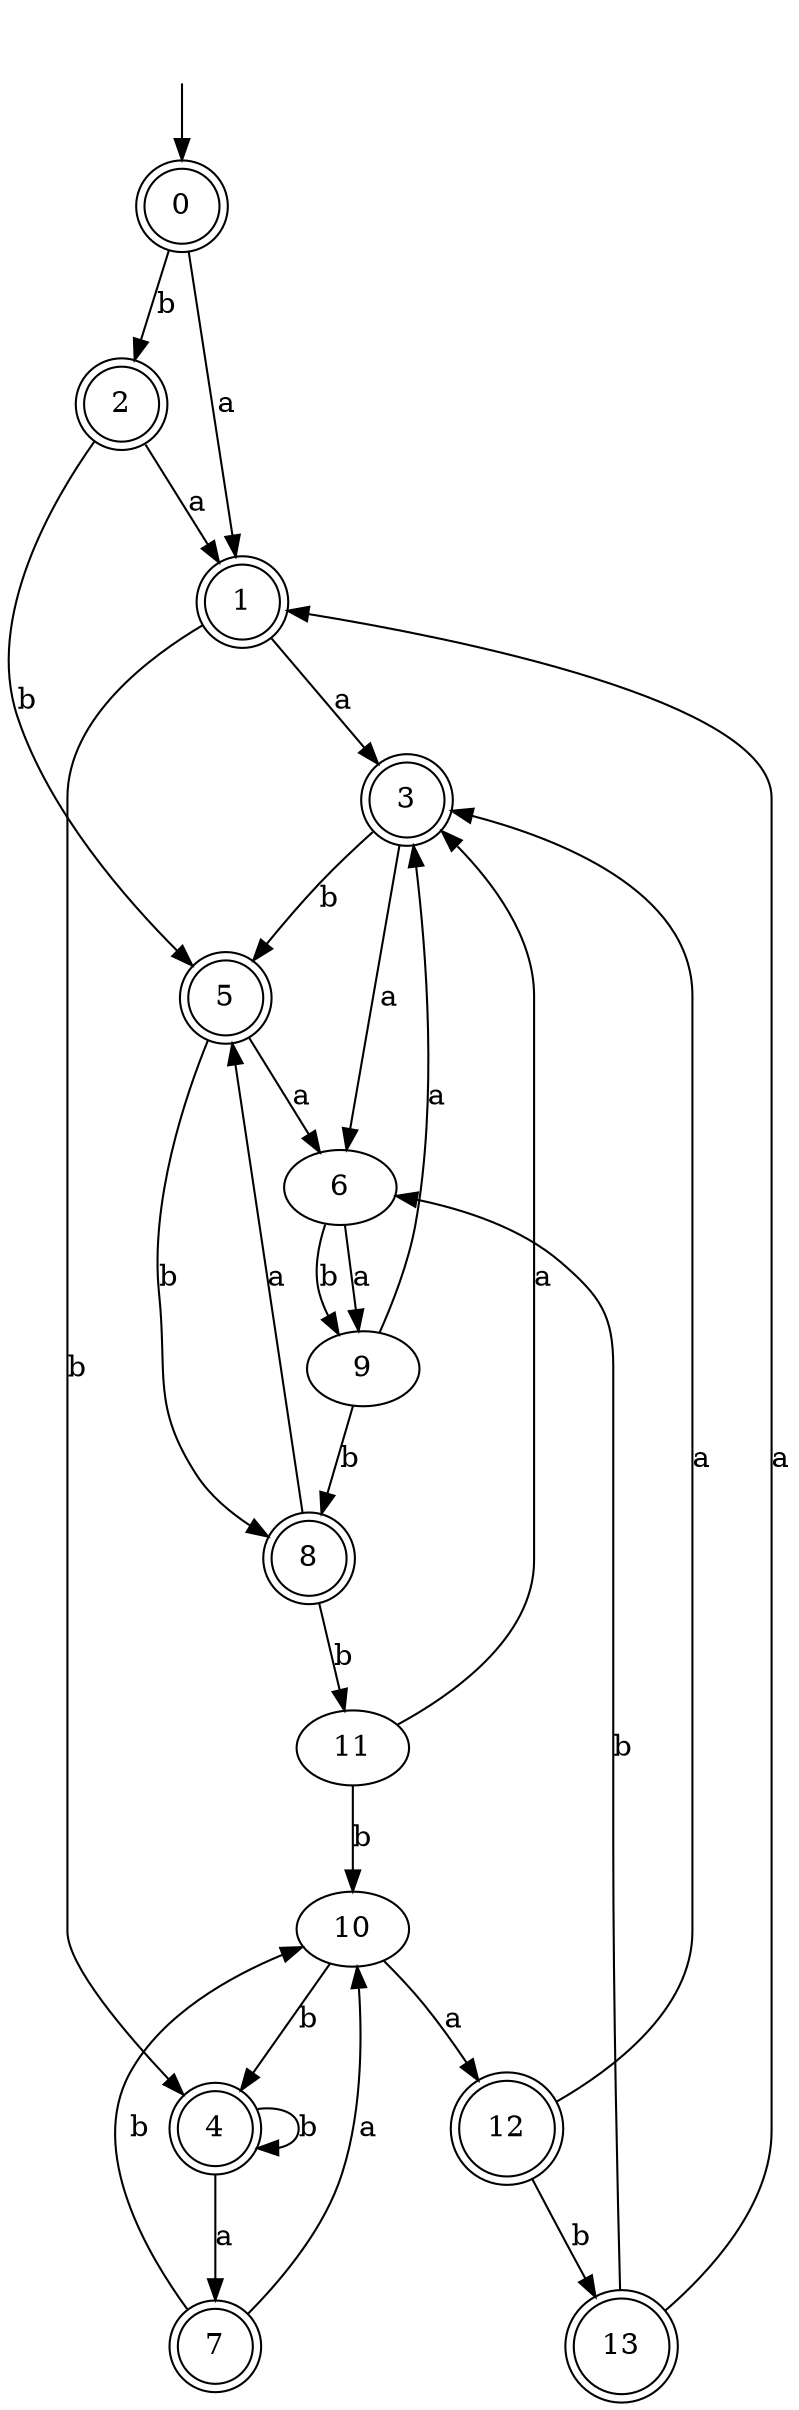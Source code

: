 digraph RandomDFA {
  __start0 [label="", shape=none];
  __start0 -> 0 [label=""];
  0 [shape=circle] [shape=doublecircle]
  0 -> 1 [label="a"]
  0 -> 2 [label="b"]
  1 [shape=doublecircle]
  1 -> 3 [label="a"]
  1 -> 4 [label="b"]
  2 [shape=doublecircle]
  2 -> 1 [label="a"]
  2 -> 5 [label="b"]
  3 [shape=doublecircle]
  3 -> 6 [label="a"]
  3 -> 5 [label="b"]
  4 [shape=doublecircle]
  4 -> 7 [label="a"]
  4 -> 4 [label="b"]
  5 [shape=doublecircle]
  5 -> 6 [label="a"]
  5 -> 8 [label="b"]
  6
  6 -> 9 [label="a"]
  6 -> 9 [label="b"]
  7 [shape=doublecircle]
  7 -> 10 [label="a"]
  7 -> 10 [label="b"]
  8 [shape=doublecircle]
  8 -> 5 [label="a"]
  8 -> 11 [label="b"]
  9
  9 -> 3 [label="a"]
  9 -> 8 [label="b"]
  10
  10 -> 12 [label="a"]
  10 -> 4 [label="b"]
  11
  11 -> 3 [label="a"]
  11 -> 10 [label="b"]
  12 [shape=doublecircle]
  12 -> 3 [label="a"]
  12 -> 13 [label="b"]
  13 [shape=doublecircle]
  13 -> 1 [label="a"]
  13 -> 6 [label="b"]
}
